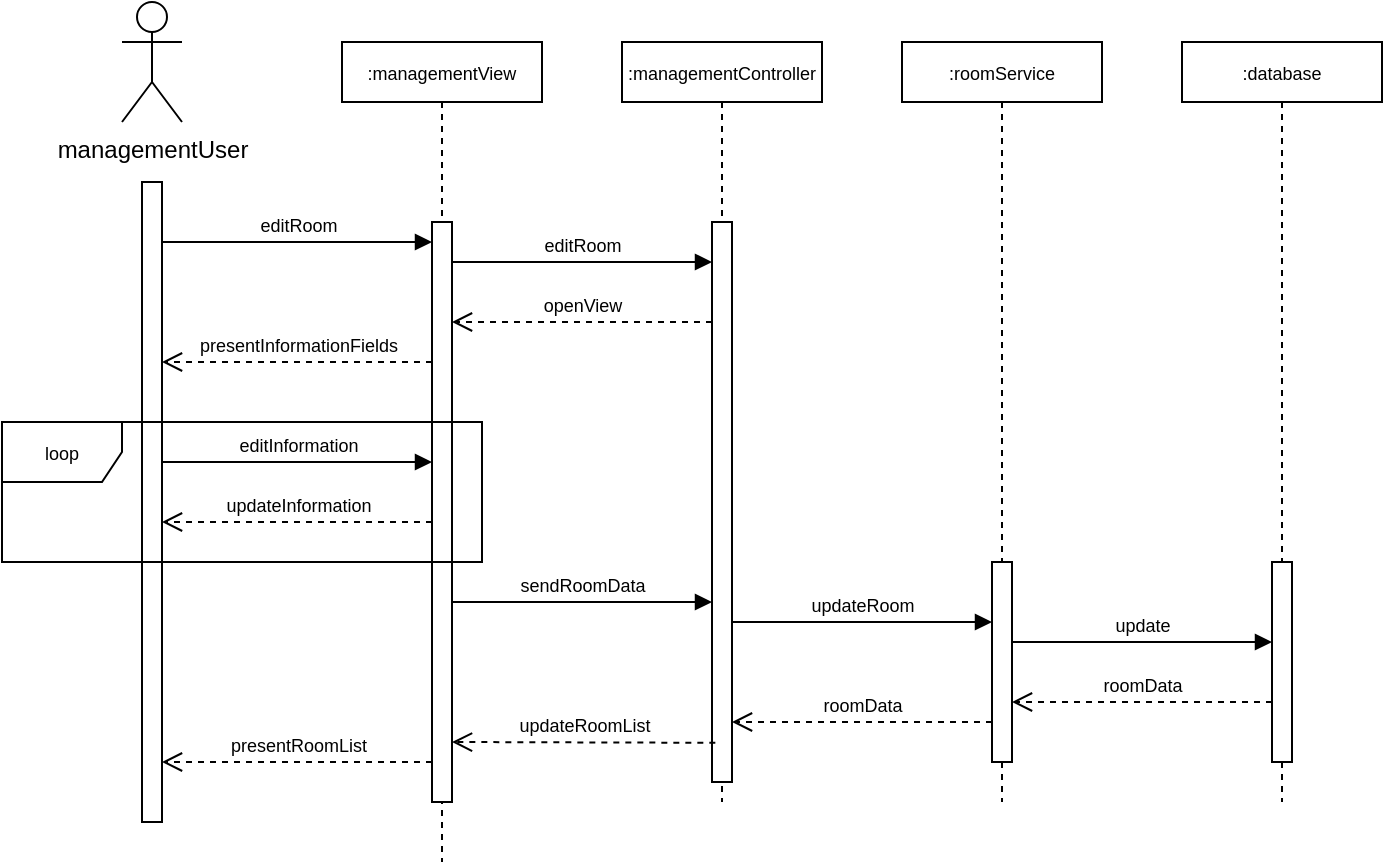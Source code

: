 <mxfile version="21.1.5" type="github">
  <diagram name="Seite-1" id="2M5eXFFC1SxqYQrEGzhu">
    <mxGraphModel dx="1235" dy="618" grid="1" gridSize="10" guides="1" tooltips="1" connect="1" arrows="1" fold="1" page="1" pageScale="1" pageWidth="827" pageHeight="1169" math="0" shadow="0">
      <root>
        <mxCell id="0" />
        <mxCell id="1" parent="0" />
        <mxCell id="eeAkKd5FmDa_MluTbbMC-9" value="&lt;font style=&quot;font-size: 9px;&quot;&gt;:managementController&lt;/font&gt;" style="shape=umlLifeline;perimeter=lifelinePerimeter;whiteSpace=wrap;html=1;container=1;dropTarget=0;collapsible=0;recursiveResize=0;outlineConnect=0;portConstraint=eastwest;newEdgeStyle={&quot;edgeStyle&quot;:&quot;elbowEdgeStyle&quot;,&quot;elbow&quot;:&quot;vertical&quot;,&quot;curved&quot;:0,&quot;rounded&quot;:0};size=30;" vertex="1" parent="1">
          <mxGeometry x="340" y="120" width="100" height="380" as="geometry" />
        </mxCell>
        <mxCell id="eeAkKd5FmDa_MluTbbMC-10" value="" style="html=1;points=[];perimeter=orthogonalPerimeter;outlineConnect=0;targetShapes=umlLifeline;portConstraint=eastwest;newEdgeStyle={&quot;edgeStyle&quot;:&quot;elbowEdgeStyle&quot;,&quot;elbow&quot;:&quot;vertical&quot;,&quot;curved&quot;:0,&quot;rounded&quot;:0};" vertex="1" parent="eeAkKd5FmDa_MluTbbMC-9">
          <mxGeometry x="45" y="90" width="10" height="280" as="geometry" />
        </mxCell>
        <mxCell id="eeAkKd5FmDa_MluTbbMC-11" value="&lt;font style=&quot;font-size: 9px;&quot;&gt;:managementView&lt;/font&gt;" style="shape=umlLifeline;perimeter=lifelinePerimeter;whiteSpace=wrap;html=1;container=1;dropTarget=0;collapsible=0;recursiveResize=0;outlineConnect=0;portConstraint=eastwest;newEdgeStyle={&quot;edgeStyle&quot;:&quot;elbowEdgeStyle&quot;,&quot;elbow&quot;:&quot;vertical&quot;,&quot;curved&quot;:0,&quot;rounded&quot;:0};size=30;" vertex="1" parent="1">
          <mxGeometry x="200" y="120" width="100" height="410" as="geometry" />
        </mxCell>
        <mxCell id="eeAkKd5FmDa_MluTbbMC-12" value="" style="html=1;points=[];perimeter=orthogonalPerimeter;outlineConnect=0;targetShapes=umlLifeline;portConstraint=eastwest;newEdgeStyle={&quot;edgeStyle&quot;:&quot;elbowEdgeStyle&quot;,&quot;elbow&quot;:&quot;vertical&quot;,&quot;curved&quot;:0,&quot;rounded&quot;:0};" vertex="1" parent="eeAkKd5FmDa_MluTbbMC-11">
          <mxGeometry x="45" y="90" width="10" height="290" as="geometry" />
        </mxCell>
        <mxCell id="eeAkKd5FmDa_MluTbbMC-15" value="&lt;font style=&quot;font-size: 9px;&quot;&gt;:roomService&lt;/font&gt;" style="shape=umlLifeline;perimeter=lifelinePerimeter;whiteSpace=wrap;html=1;container=1;dropTarget=0;collapsible=0;recursiveResize=0;outlineConnect=0;portConstraint=eastwest;newEdgeStyle={&quot;edgeStyle&quot;:&quot;elbowEdgeStyle&quot;,&quot;elbow&quot;:&quot;vertical&quot;,&quot;curved&quot;:0,&quot;rounded&quot;:0};size=30;" vertex="1" parent="1">
          <mxGeometry x="480" y="120" width="100" height="380" as="geometry" />
        </mxCell>
        <mxCell id="eeAkKd5FmDa_MluTbbMC-16" value="" style="html=1;points=[];perimeter=orthogonalPerimeter;outlineConnect=0;targetShapes=umlLifeline;portConstraint=eastwest;newEdgeStyle={&quot;edgeStyle&quot;:&quot;elbowEdgeStyle&quot;,&quot;elbow&quot;:&quot;vertical&quot;,&quot;curved&quot;:0,&quot;rounded&quot;:0};" vertex="1" parent="eeAkKd5FmDa_MluTbbMC-15">
          <mxGeometry x="45" y="260" width="10" height="100" as="geometry" />
        </mxCell>
        <mxCell id="eeAkKd5FmDa_MluTbbMC-17" value="&lt;font style=&quot;font-size: 9px;&quot;&gt;:database&lt;/font&gt;" style="shape=umlLifeline;perimeter=lifelinePerimeter;whiteSpace=wrap;html=1;container=1;dropTarget=0;collapsible=0;recursiveResize=0;outlineConnect=0;portConstraint=eastwest;newEdgeStyle={&quot;edgeStyle&quot;:&quot;elbowEdgeStyle&quot;,&quot;elbow&quot;:&quot;vertical&quot;,&quot;curved&quot;:0,&quot;rounded&quot;:0};size=30;" vertex="1" parent="1">
          <mxGeometry x="620" y="120" width="100" height="380" as="geometry" />
        </mxCell>
        <mxCell id="eeAkKd5FmDa_MluTbbMC-18" value="" style="html=1;points=[];perimeter=orthogonalPerimeter;outlineConnect=0;targetShapes=umlLifeline;portConstraint=eastwest;newEdgeStyle={&quot;edgeStyle&quot;:&quot;elbowEdgeStyle&quot;,&quot;elbow&quot;:&quot;vertical&quot;,&quot;curved&quot;:0,&quot;rounded&quot;:0};" vertex="1" parent="eeAkKd5FmDa_MluTbbMC-17">
          <mxGeometry x="45" y="260" width="10" height="100" as="geometry" />
        </mxCell>
        <mxCell id="eeAkKd5FmDa_MluTbbMC-20" value="" style="html=1;points=[];perimeter=orthogonalPerimeter;outlineConnect=0;targetShapes=umlLifeline;portConstraint=eastwest;newEdgeStyle={&quot;edgeStyle&quot;:&quot;elbowEdgeStyle&quot;,&quot;elbow&quot;:&quot;vertical&quot;,&quot;curved&quot;:0,&quot;rounded&quot;:0};" vertex="1" parent="1">
          <mxGeometry x="100" y="190" width="10" height="320" as="geometry" />
        </mxCell>
        <mxCell id="eeAkKd5FmDa_MluTbbMC-22" value="managementUser" style="shape=umlActor;verticalLabelPosition=bottom;verticalAlign=top;html=1;" vertex="1" parent="1">
          <mxGeometry x="90" y="100" width="30" height="60" as="geometry" />
        </mxCell>
        <mxCell id="eeAkKd5FmDa_MluTbbMC-24" value="&lt;font style=&quot;font-size: 9px;&quot;&gt;editRoom&lt;/font&gt;" style="html=1;verticalAlign=bottom;endArrow=block;edgeStyle=elbowEdgeStyle;elbow=vertical;curved=0;rounded=0;" edge="1" parent="1" source="eeAkKd5FmDa_MluTbbMC-20" target="eeAkKd5FmDa_MluTbbMC-12">
          <mxGeometry width="80" relative="1" as="geometry">
            <mxPoint x="130" y="220" as="sourcePoint" />
            <mxPoint x="240" y="220" as="targetPoint" />
            <Array as="points">
              <mxPoint x="180" y="220" />
            </Array>
          </mxGeometry>
        </mxCell>
        <mxCell id="eeAkKd5FmDa_MluTbbMC-25" value="&lt;font style=&quot;font-size: 9px;&quot;&gt;presentInformationFields&lt;/font&gt;" style="html=1;verticalAlign=bottom;endArrow=open;dashed=1;endSize=8;edgeStyle=elbowEdgeStyle;elbow=vertical;curved=0;rounded=0;" edge="1" parent="1" source="eeAkKd5FmDa_MluTbbMC-12" target="eeAkKd5FmDa_MluTbbMC-20">
          <mxGeometry relative="1" as="geometry">
            <mxPoint x="240" y="260" as="sourcePoint" />
            <mxPoint x="120" y="260" as="targetPoint" />
            <Array as="points">
              <mxPoint x="220" y="280" />
              <mxPoint x="160" y="260" />
            </Array>
          </mxGeometry>
        </mxCell>
        <mxCell id="eeAkKd5FmDa_MluTbbMC-26" value="&lt;font style=&quot;font-size: 9px;&quot;&gt;editInformation&lt;/font&gt;" style="html=1;verticalAlign=bottom;endArrow=block;edgeStyle=elbowEdgeStyle;elbow=vertical;curved=0;rounded=0;" edge="1" parent="1" source="eeAkKd5FmDa_MluTbbMC-20" target="eeAkKd5FmDa_MluTbbMC-12">
          <mxGeometry width="80" relative="1" as="geometry">
            <mxPoint x="120" y="300" as="sourcePoint" />
            <mxPoint x="240" y="300" as="targetPoint" />
            <Array as="points">
              <mxPoint x="230" y="330" />
              <mxPoint x="210" y="310" />
              <mxPoint x="178" y="290" />
            </Array>
          </mxGeometry>
        </mxCell>
        <mxCell id="eeAkKd5FmDa_MluTbbMC-27" value="&lt;font style=&quot;font-size: 9px;&quot;&gt;editRoom&lt;/font&gt;" style="html=1;verticalAlign=bottom;endArrow=block;edgeStyle=elbowEdgeStyle;elbow=vertical;curved=0;rounded=0;" edge="1" parent="1" source="eeAkKd5FmDa_MluTbbMC-12" target="eeAkKd5FmDa_MluTbbMC-10">
          <mxGeometry width="80" relative="1" as="geometry">
            <mxPoint x="270" y="230" as="sourcePoint" />
            <mxPoint x="380" y="230" as="targetPoint" />
            <Array as="points">
              <mxPoint x="300" y="230" />
            </Array>
          </mxGeometry>
        </mxCell>
        <mxCell id="eeAkKd5FmDa_MluTbbMC-28" value="&lt;font style=&quot;font-size: 9px;&quot;&gt;openView&lt;/font&gt;" style="html=1;verticalAlign=bottom;endArrow=open;dashed=1;endSize=8;edgeStyle=elbowEdgeStyle;elbow=vertical;curved=0;rounded=0;" edge="1" parent="1" source="eeAkKd5FmDa_MluTbbMC-10" target="eeAkKd5FmDa_MluTbbMC-12">
          <mxGeometry relative="1" as="geometry">
            <mxPoint x="375" y="260" as="sourcePoint" />
            <mxPoint x="260" y="260" as="targetPoint" />
            <Array as="points">
              <mxPoint x="280" y="260" />
              <mxPoint x="290" y="250" />
              <mxPoint x="290" y="260" />
            </Array>
          </mxGeometry>
        </mxCell>
        <mxCell id="eeAkKd5FmDa_MluTbbMC-30" value="&lt;font style=&quot;font-size: 9px;&quot;&gt;updateInformation&lt;br&gt;&lt;/font&gt;" style="html=1;verticalAlign=bottom;endArrow=open;dashed=1;endSize=8;edgeStyle=elbowEdgeStyle;elbow=vertical;curved=0;rounded=0;" edge="1" parent="1" source="eeAkKd5FmDa_MluTbbMC-12" target="eeAkKd5FmDa_MluTbbMC-20">
          <mxGeometry relative="1" as="geometry">
            <mxPoint x="230" y="360" as="sourcePoint" />
            <mxPoint x="120" y="360" as="targetPoint" />
            <Array as="points">
              <mxPoint x="220" y="360" />
              <mxPoint x="160" y="340" />
            </Array>
          </mxGeometry>
        </mxCell>
        <mxCell id="eeAkKd5FmDa_MluTbbMC-31" value="&lt;font style=&quot;font-size: 9px;&quot;&gt;loop&lt;/font&gt;" style="shape=umlFrame;whiteSpace=wrap;html=1;pointerEvents=0;" vertex="1" parent="1">
          <mxGeometry x="30" y="310" width="240" height="70" as="geometry" />
        </mxCell>
        <mxCell id="eeAkKd5FmDa_MluTbbMC-32" value="&lt;font style=&quot;font-size: 9px;&quot;&gt;sendRoomData&lt;/font&gt;" style="html=1;verticalAlign=bottom;endArrow=block;edgeStyle=elbowEdgeStyle;elbow=vertical;curved=0;rounded=0;" edge="1" parent="1" source="eeAkKd5FmDa_MluTbbMC-12" target="eeAkKd5FmDa_MluTbbMC-10">
          <mxGeometry width="80" relative="1" as="geometry">
            <mxPoint x="270" y="400" as="sourcePoint" />
            <mxPoint x="380" y="400" as="targetPoint" />
            <Array as="points">
              <mxPoint x="295" y="400" />
            </Array>
          </mxGeometry>
        </mxCell>
        <mxCell id="eeAkKd5FmDa_MluTbbMC-33" value="&lt;font style=&quot;font-size: 9px;&quot;&gt;updateRoom&lt;/font&gt;" style="html=1;verticalAlign=bottom;endArrow=block;edgeStyle=elbowEdgeStyle;elbow=vertical;curved=0;rounded=0;" edge="1" parent="1" source="eeAkKd5FmDa_MluTbbMC-10" target="eeAkKd5FmDa_MluTbbMC-16">
          <mxGeometry width="80" relative="1" as="geometry">
            <mxPoint x="400" y="410" as="sourcePoint" />
            <mxPoint x="520" y="410" as="targetPoint" />
            <Array as="points">
              <mxPoint x="440" y="410" />
            </Array>
          </mxGeometry>
        </mxCell>
        <mxCell id="eeAkKd5FmDa_MluTbbMC-34" value="&lt;font style=&quot;font-size: 9px;&quot;&gt;update&lt;/font&gt;" style="html=1;verticalAlign=bottom;endArrow=block;edgeStyle=elbowEdgeStyle;elbow=vertical;curved=0;rounded=0;" edge="1" parent="1" source="eeAkKd5FmDa_MluTbbMC-16" target="eeAkKd5FmDa_MluTbbMC-18">
          <mxGeometry width="80" relative="1" as="geometry">
            <mxPoint x="550" y="420" as="sourcePoint" />
            <mxPoint x="660" y="420" as="targetPoint" />
            <Array as="points">
              <mxPoint x="575" y="420" />
            </Array>
          </mxGeometry>
        </mxCell>
        <mxCell id="eeAkKd5FmDa_MluTbbMC-35" value="&lt;font style=&quot;font-size: 9px;&quot;&gt;roomData&lt;/font&gt;" style="html=1;verticalAlign=bottom;endArrow=open;dashed=1;endSize=8;edgeStyle=elbowEdgeStyle;elbow=vertical;curved=0;rounded=0;" edge="1" parent="1" source="eeAkKd5FmDa_MluTbbMC-18" target="eeAkKd5FmDa_MluTbbMC-16">
          <mxGeometry relative="1" as="geometry">
            <mxPoint x="660" y="450" as="sourcePoint" />
            <mxPoint x="540" y="450" as="targetPoint" />
            <Array as="points">
              <mxPoint x="570" y="450" />
              <mxPoint x="575" y="440" />
              <mxPoint x="575" y="450" />
            </Array>
          </mxGeometry>
        </mxCell>
        <mxCell id="eeAkKd5FmDa_MluTbbMC-36" value="&lt;font style=&quot;font-size: 9px;&quot;&gt;roomData&lt;/font&gt;" style="html=1;verticalAlign=bottom;endArrow=open;dashed=1;endSize=8;edgeStyle=elbowEdgeStyle;elbow=vertical;curved=0;rounded=0;" edge="1" parent="1" source="eeAkKd5FmDa_MluTbbMC-16" target="eeAkKd5FmDa_MluTbbMC-10">
          <mxGeometry relative="1" as="geometry">
            <mxPoint x="520" y="460" as="sourcePoint" />
            <mxPoint x="410" y="460" as="targetPoint" />
            <Array as="points">
              <mxPoint x="425" y="460" />
              <mxPoint x="430" y="450" />
              <mxPoint x="430" y="460" />
            </Array>
          </mxGeometry>
        </mxCell>
        <mxCell id="eeAkKd5FmDa_MluTbbMC-37" value="&lt;font style=&quot;font-size: 9px;&quot;&gt;updateRoomList&lt;/font&gt;" style="html=1;verticalAlign=bottom;endArrow=open;dashed=1;endSize=8;edgeStyle=elbowEdgeStyle;elbow=vertical;curved=0;rounded=0;exitX=0.167;exitY=0.93;exitDx=0;exitDy=0;exitPerimeter=0;" edge="1" parent="1" source="eeAkKd5FmDa_MluTbbMC-10" target="eeAkKd5FmDa_MluTbbMC-12">
          <mxGeometry relative="1" as="geometry">
            <mxPoint x="380" y="470" as="sourcePoint" />
            <mxPoint x="270" y="470" as="targetPoint" />
            <Array as="points">
              <mxPoint x="370" y="470" />
              <mxPoint x="285" y="460" />
              <mxPoint x="285" y="470" />
            </Array>
          </mxGeometry>
        </mxCell>
        <mxCell id="eeAkKd5FmDa_MluTbbMC-38" value="&lt;font style=&quot;font-size: 9px;&quot;&gt;presentRoomList&lt;/font&gt;" style="html=1;verticalAlign=bottom;endArrow=open;dashed=1;endSize=8;edgeStyle=elbowEdgeStyle;elbow=vertical;curved=0;rounded=0;" edge="1" parent="1" source="eeAkKd5FmDa_MluTbbMC-12" target="eeAkKd5FmDa_MluTbbMC-20">
          <mxGeometry relative="1" as="geometry">
            <mxPoint x="220" y="480" as="sourcePoint" />
            <mxPoint x="120" y="480.17" as="targetPoint" />
            <Array as="points">
              <mxPoint x="240" y="480" />
              <mxPoint x="230" y="470" />
              <mxPoint x="220" y="480" />
              <mxPoint x="150" y="470.17" />
              <mxPoint x="150" y="480.17" />
            </Array>
          </mxGeometry>
        </mxCell>
      </root>
    </mxGraphModel>
  </diagram>
</mxfile>
